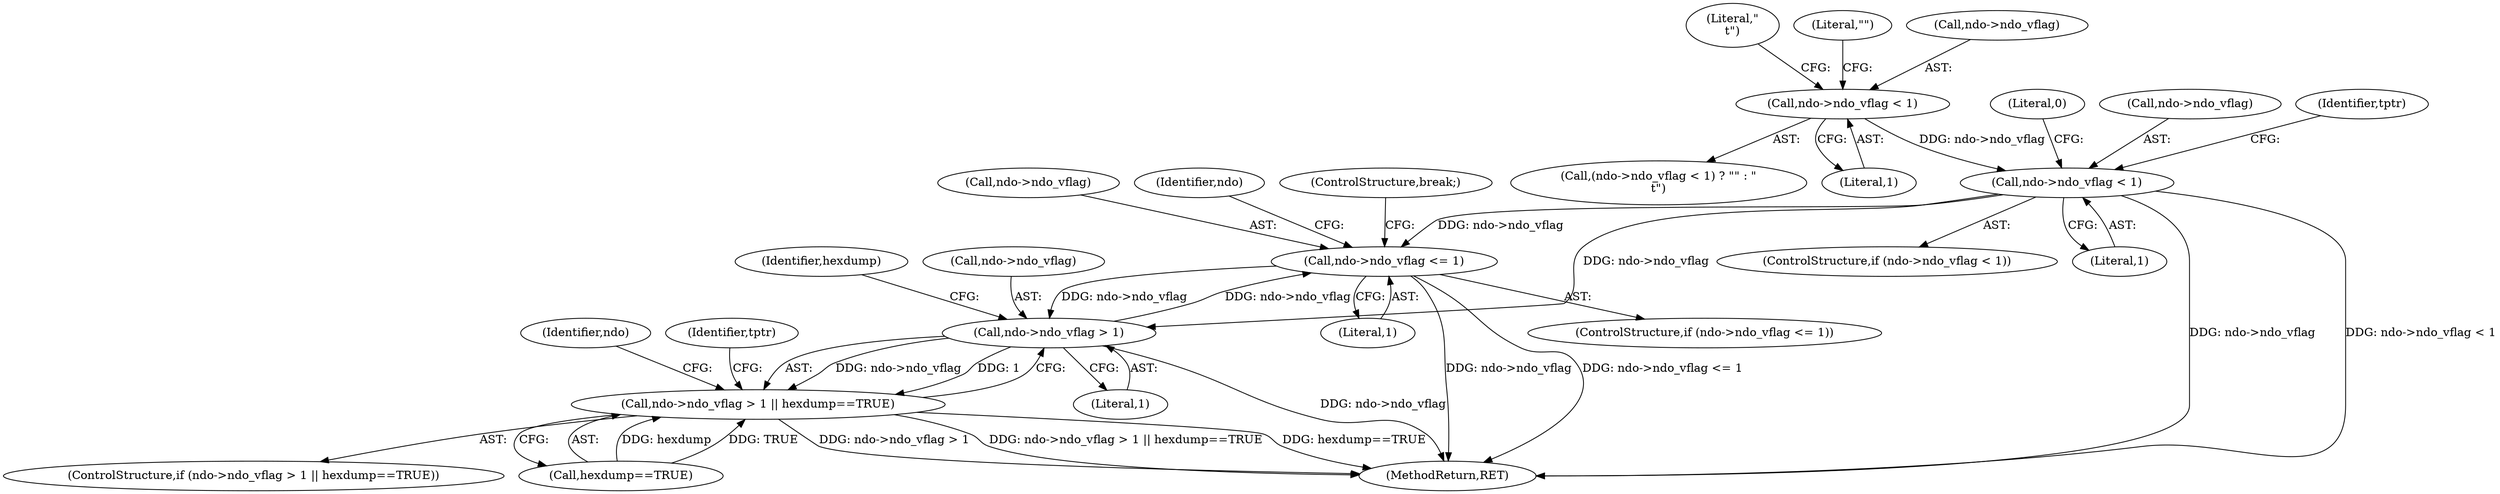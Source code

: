 digraph "0_tcpdump_aa5c6b710dfd8020d2c908d6b3bd41f1da719b3b@pointer" {
"1000235" [label="(Call,ndo->ndo_vflag < 1)"];
"1000213" [label="(Call,ndo->ndo_vflag < 1)"];
"1000403" [label="(Call,ndo->ndo_vflag <= 1)"];
"1000416" [label="(Call,ndo->ndo_vflag > 1)"];
"1000415" [label="(Call,ndo->ndo_vflag > 1 || hexdump==TRUE)"];
"1000234" [label="(ControlStructure,if (ndo->ndo_vflag < 1))"];
"1000414" [label="(ControlStructure,if (ndo->ndo_vflag > 1 || hexdump==TRUE))"];
"1000239" [label="(Literal,1)"];
"1000241" [label="(Literal,0)"];
"1000415" [label="(Call,ndo->ndo_vflag > 1 || hexdump==TRUE)"];
"1000421" [label="(Call,hexdump==TRUE)"];
"1000212" [label="(Call,(ndo->ndo_vflag < 1) ? \"\" : \"\n\t\")"];
"1000404" [label="(Call,ndo->ndo_vflag)"];
"1000422" [label="(Identifier,hexdump)"];
"1000425" [label="(Identifier,ndo)"];
"1000416" [label="(Call,ndo->ndo_vflag > 1)"];
"1000219" [label="(Literal,\"\n\t\")"];
"1000218" [label="(Literal,\"\")"];
"1000235" [label="(Call,ndo->ndo_vflag < 1)"];
"1000214" [label="(Call,ndo->ndo_vflag)"];
"1000403" [label="(Call,ndo->ndo_vflag <= 1)"];
"1000420" [label="(Literal,1)"];
"1000217" [label="(Literal,1)"];
"1000409" [label="(Identifier,ndo)"];
"1000236" [label="(Call,ndo->ndo_vflag)"];
"1000407" [label="(Literal,1)"];
"1000413" [label="(ControlStructure,break;)"];
"1000455" [label="(MethodReturn,RET)"];
"1000417" [label="(Call,ndo->ndo_vflag)"];
"1000243" [label="(Identifier,tptr)"];
"1000433" [label="(Identifier,tptr)"];
"1000213" [label="(Call,ndo->ndo_vflag < 1)"];
"1000402" [label="(ControlStructure,if (ndo->ndo_vflag <= 1))"];
"1000235" -> "1000234"  [label="AST: "];
"1000235" -> "1000239"  [label="CFG: "];
"1000236" -> "1000235"  [label="AST: "];
"1000239" -> "1000235"  [label="AST: "];
"1000241" -> "1000235"  [label="CFG: "];
"1000243" -> "1000235"  [label="CFG: "];
"1000235" -> "1000455"  [label="DDG: ndo->ndo_vflag"];
"1000235" -> "1000455"  [label="DDG: ndo->ndo_vflag < 1"];
"1000213" -> "1000235"  [label="DDG: ndo->ndo_vflag"];
"1000235" -> "1000403"  [label="DDG: ndo->ndo_vflag"];
"1000235" -> "1000416"  [label="DDG: ndo->ndo_vflag"];
"1000213" -> "1000212"  [label="AST: "];
"1000213" -> "1000217"  [label="CFG: "];
"1000214" -> "1000213"  [label="AST: "];
"1000217" -> "1000213"  [label="AST: "];
"1000218" -> "1000213"  [label="CFG: "];
"1000219" -> "1000213"  [label="CFG: "];
"1000403" -> "1000402"  [label="AST: "];
"1000403" -> "1000407"  [label="CFG: "];
"1000404" -> "1000403"  [label="AST: "];
"1000407" -> "1000403"  [label="AST: "];
"1000409" -> "1000403"  [label="CFG: "];
"1000413" -> "1000403"  [label="CFG: "];
"1000403" -> "1000455"  [label="DDG: ndo->ndo_vflag"];
"1000403" -> "1000455"  [label="DDG: ndo->ndo_vflag <= 1"];
"1000416" -> "1000403"  [label="DDG: ndo->ndo_vflag"];
"1000403" -> "1000416"  [label="DDG: ndo->ndo_vflag"];
"1000416" -> "1000415"  [label="AST: "];
"1000416" -> "1000420"  [label="CFG: "];
"1000417" -> "1000416"  [label="AST: "];
"1000420" -> "1000416"  [label="AST: "];
"1000422" -> "1000416"  [label="CFG: "];
"1000415" -> "1000416"  [label="CFG: "];
"1000416" -> "1000455"  [label="DDG: ndo->ndo_vflag"];
"1000416" -> "1000415"  [label="DDG: ndo->ndo_vflag"];
"1000416" -> "1000415"  [label="DDG: 1"];
"1000415" -> "1000414"  [label="AST: "];
"1000415" -> "1000421"  [label="CFG: "];
"1000421" -> "1000415"  [label="AST: "];
"1000425" -> "1000415"  [label="CFG: "];
"1000433" -> "1000415"  [label="CFG: "];
"1000415" -> "1000455"  [label="DDG: ndo->ndo_vflag > 1"];
"1000415" -> "1000455"  [label="DDG: ndo->ndo_vflag > 1 || hexdump==TRUE"];
"1000415" -> "1000455"  [label="DDG: hexdump==TRUE"];
"1000421" -> "1000415"  [label="DDG: hexdump"];
"1000421" -> "1000415"  [label="DDG: TRUE"];
}
